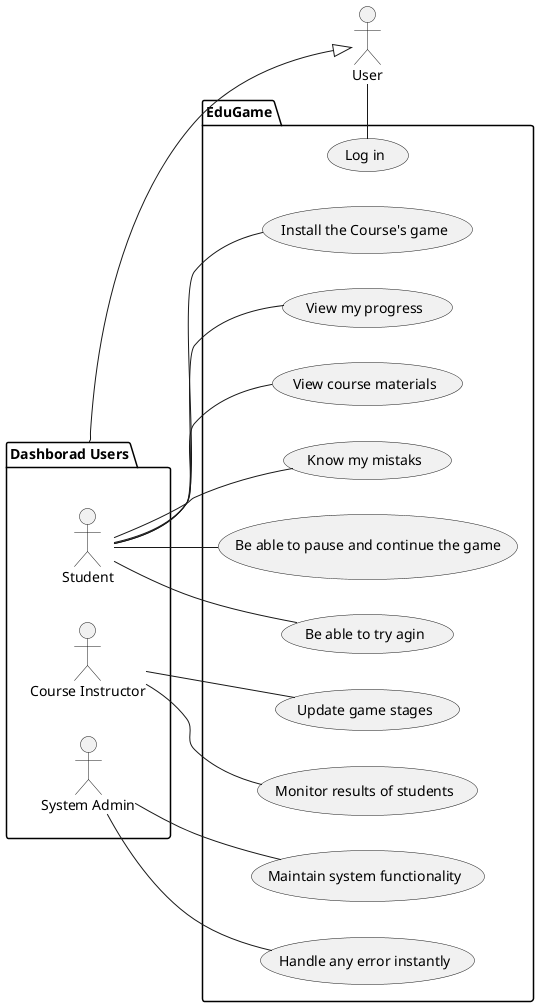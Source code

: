 @startuml
left to right direction

actor User as user
package "Dashborad Users" as dash {
  actor "Student" as student
  actor "Course Instructor" as instructor
  actor "System Admin" as admin
}

package EduGame {
  usecase "Log in" as u_login


  usecase "Install the Course's game" as u_icgx_s
  usecase "View my progress" as u_vmg_s
  usecase "View course materials" as u_vcs_s
  usecase "Know my mistaks" as u_kmm_s
  usecase "Be able to pause and continue the game" as u_pcg_s
  usecase "Be able to try agin" as u_bata_s 



  usecase "Update game stages" as u_ex_i
  usecase "Monitor results of students" as u_ex1_i



  usecase "Maintain system functionality" as u_ex_a
  usecase "Handle any error instantly" as u_ex1_a

  
 
}

user <|-up- dash

user -- u_login

student -- u_icgx_s
student -- u_vmg_s
student -- u_vcs_s
student --  u_kmm_s
student -- u_pcg_s
student -- u_bata_s 


instructor -- u_ex_i
instructor -- u_ex1_i


admin -- u_ex_a
admin -- u_ex1_a
@enduml
